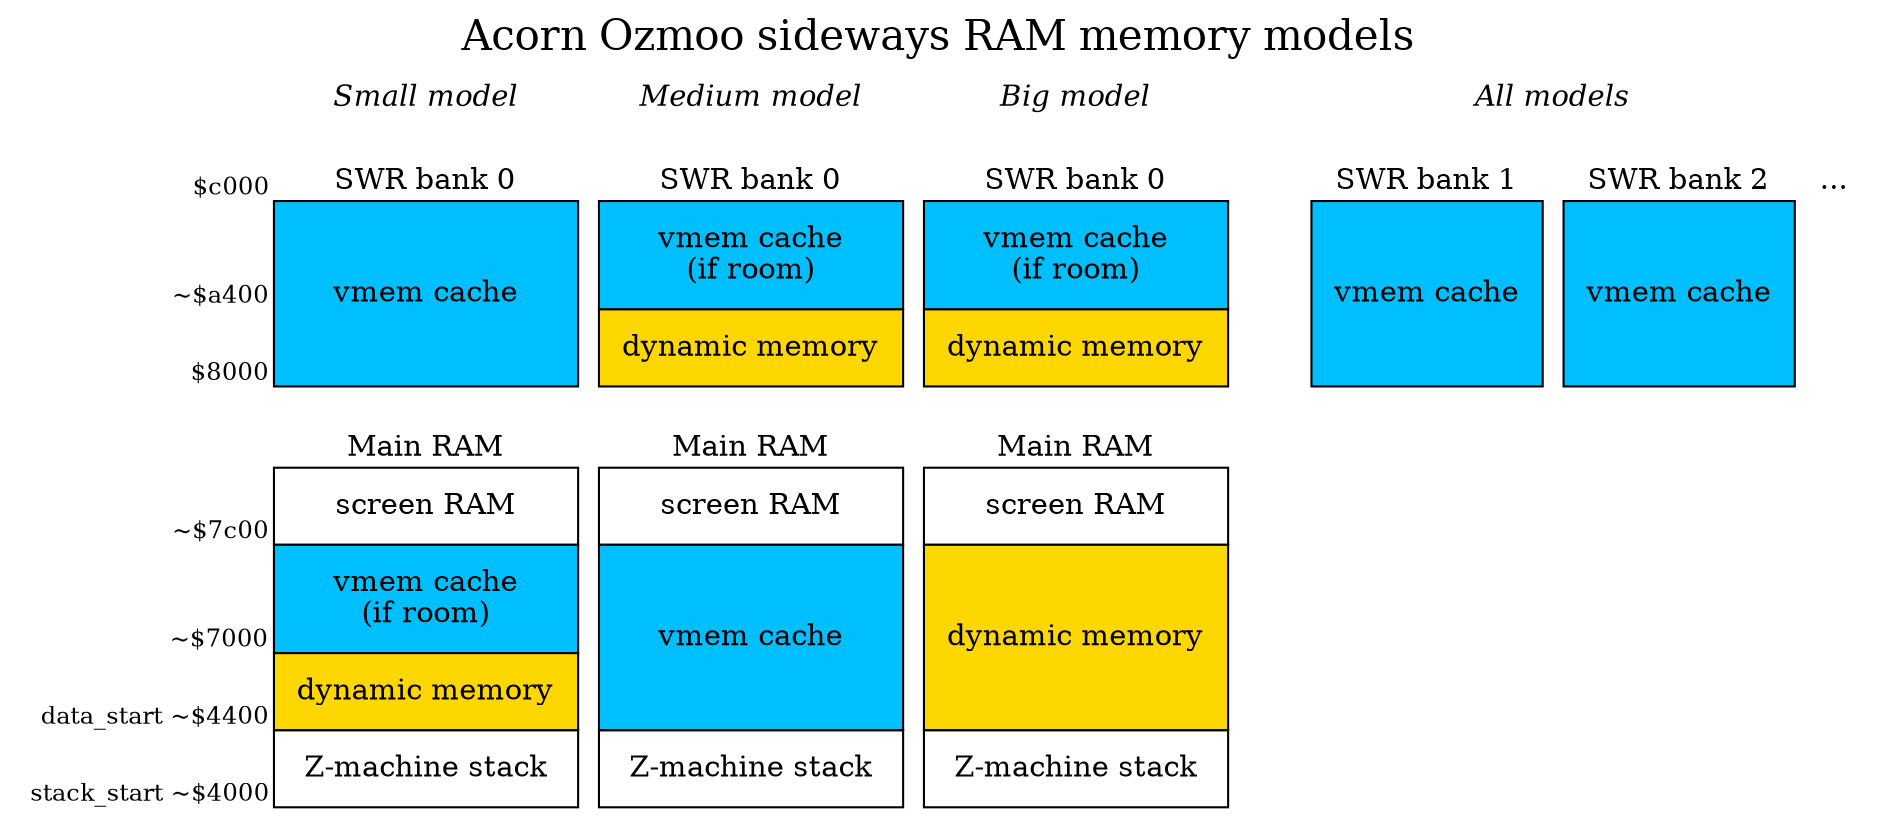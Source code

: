 digraph memory {
    graph [nodesep=1, label="Acorn Ozmoo sideways RAM memory models", fontsize=20, labelloc=t];
    forcelabels=true;
    node [shape=plaintext];

    small [label=<
    <table border="0" cellspacing="0">
        <tr>
	    <td></td>
            <td colspan="1" border="0"><i>Small model</i></td>
	    <td width="10"></td>
            <td colspan="1" border="0"><i>Medium model</i></td>
	    <td width="10"></td>
	    <td colspan="1" border="0"><i>Big model</i></td>
	    <td width="40"></td>
	    <td colspan="3" border="0"><i>All models</i></td>
        </tr>
	<tr>
	    <td border="0" cellpadding="10"></td>
	</tr>
	<tr>
	    <td align="text" valign="bottom"><sub>$c000</sub><br align="right" /></td>
	    <td border="0">SWR bank 0</td>
	    <td></td>
	    <td border="0">SWR bank 0</td>
	    <td></td>
	    <td border="0">SWR bank 0</td>
	    <td></td>
	    <td border="0">SWR bank 1</td>
	    <td width="10"></td>
	    <td border="0">SWR bank 2</td>
	    <td width="10"></td>
	    <td border="0">...</td>
	</tr>
	<tr>
	    <td align="text" valign="bottom"><sub>~$a400</sub><br align="right" /></td>
	    <td border="1" rowspan="2" cellpadding="10" bgcolor="deepskyblue1">vmem cache</td>
	    <td></td>
	    <td border="1" cellpadding="10" bgcolor="deepskyblue1">vmem cache<br />(if room)</td>
	    <td></td>
	    <td border="1" cellpadding="10" bgcolor="deepskyblue1">vmem cache<br />(if room)</td>
	    <td></td>
	    <td border="1" rowspan="2" cellpadding="10" bgcolor="deepskyblue1">vmem cache</td>
	    <td></td>
	    <td border="1" rowspan="2" cellpadding="10" bgcolor="deepskyblue1">vmem cache</td>
	</tr>
        <tr>
            <td align="text" valign="bottom"><sub>$8000</sub><br align="right" /></td>
	    <td></td>
	    <td border="1" cellpadding="10" bgcolor="gold1">dynamic memory</td>
	    <td></td>
	    <td border="1" cellpadding="10" bgcolor="gold1">dynamic memory</td>
        </tr>
	<tr>
	    <td border="0" cellpadding="10"></td>
	</tr>
	<tr>
	    <td></td>
	    <td border="0">Main RAM</td>
	    <td></td>
	    <td border="0">Main RAM</td>
	    <td></td>
	    <td border="0">Main RAM</td>
	</tr>
        <tr>
            <td align="text" valign="bottom"><sub>~$7c00</sub><br align="right" /></td>
            <td border="1" cellpadding="10">screen RAM</td>
	    <td></td>
            <td border="1" cellpadding="10">screen RAM</td>
	    <td></td>
            <td border="1" cellpadding="10">screen RAM</td>
        </tr>
        <tr>
            <td align="text" valign="bottom"><sub>~$7000</sub><br align="right" /></td>
            <td border="1" cellpadding="10" bgcolor="deepskyblue1">vmem cache<br />(if room)</td>
	    <td></td>
            <td border="1" rowspan="2" cellpadding="10" bgcolor="deepskyblue1">vmem cache</td>
	    <td></td>
            <td border="1" rowspan="2" cellpadding="10" bgcolor="gold1">dynamic memory</td>
        </tr>
        <tr>
            <td align="text" valign="bottom"><sub>data_start ~$4400</sub><br align="right" /></td>
            <td border="1" cellpadding="10" bgcolor="gold1">dynamic memory</td>
        </tr>
        <tr>
            <td align="text" valign="bottom"><sub>stack_start ~$4000</sub><br align="right" /></td>
            <td border="1" cellpadding="10">Z-machine stack</td>
	    <td></td>
            <td border="1" cellpadding="10">Z-machine stack</td>
	    <td></td>
            <td border="1" cellpadding="10">Z-machine stack</td>
        </tr>
    </table>>];

}

# vi: sw=4 sts=4
